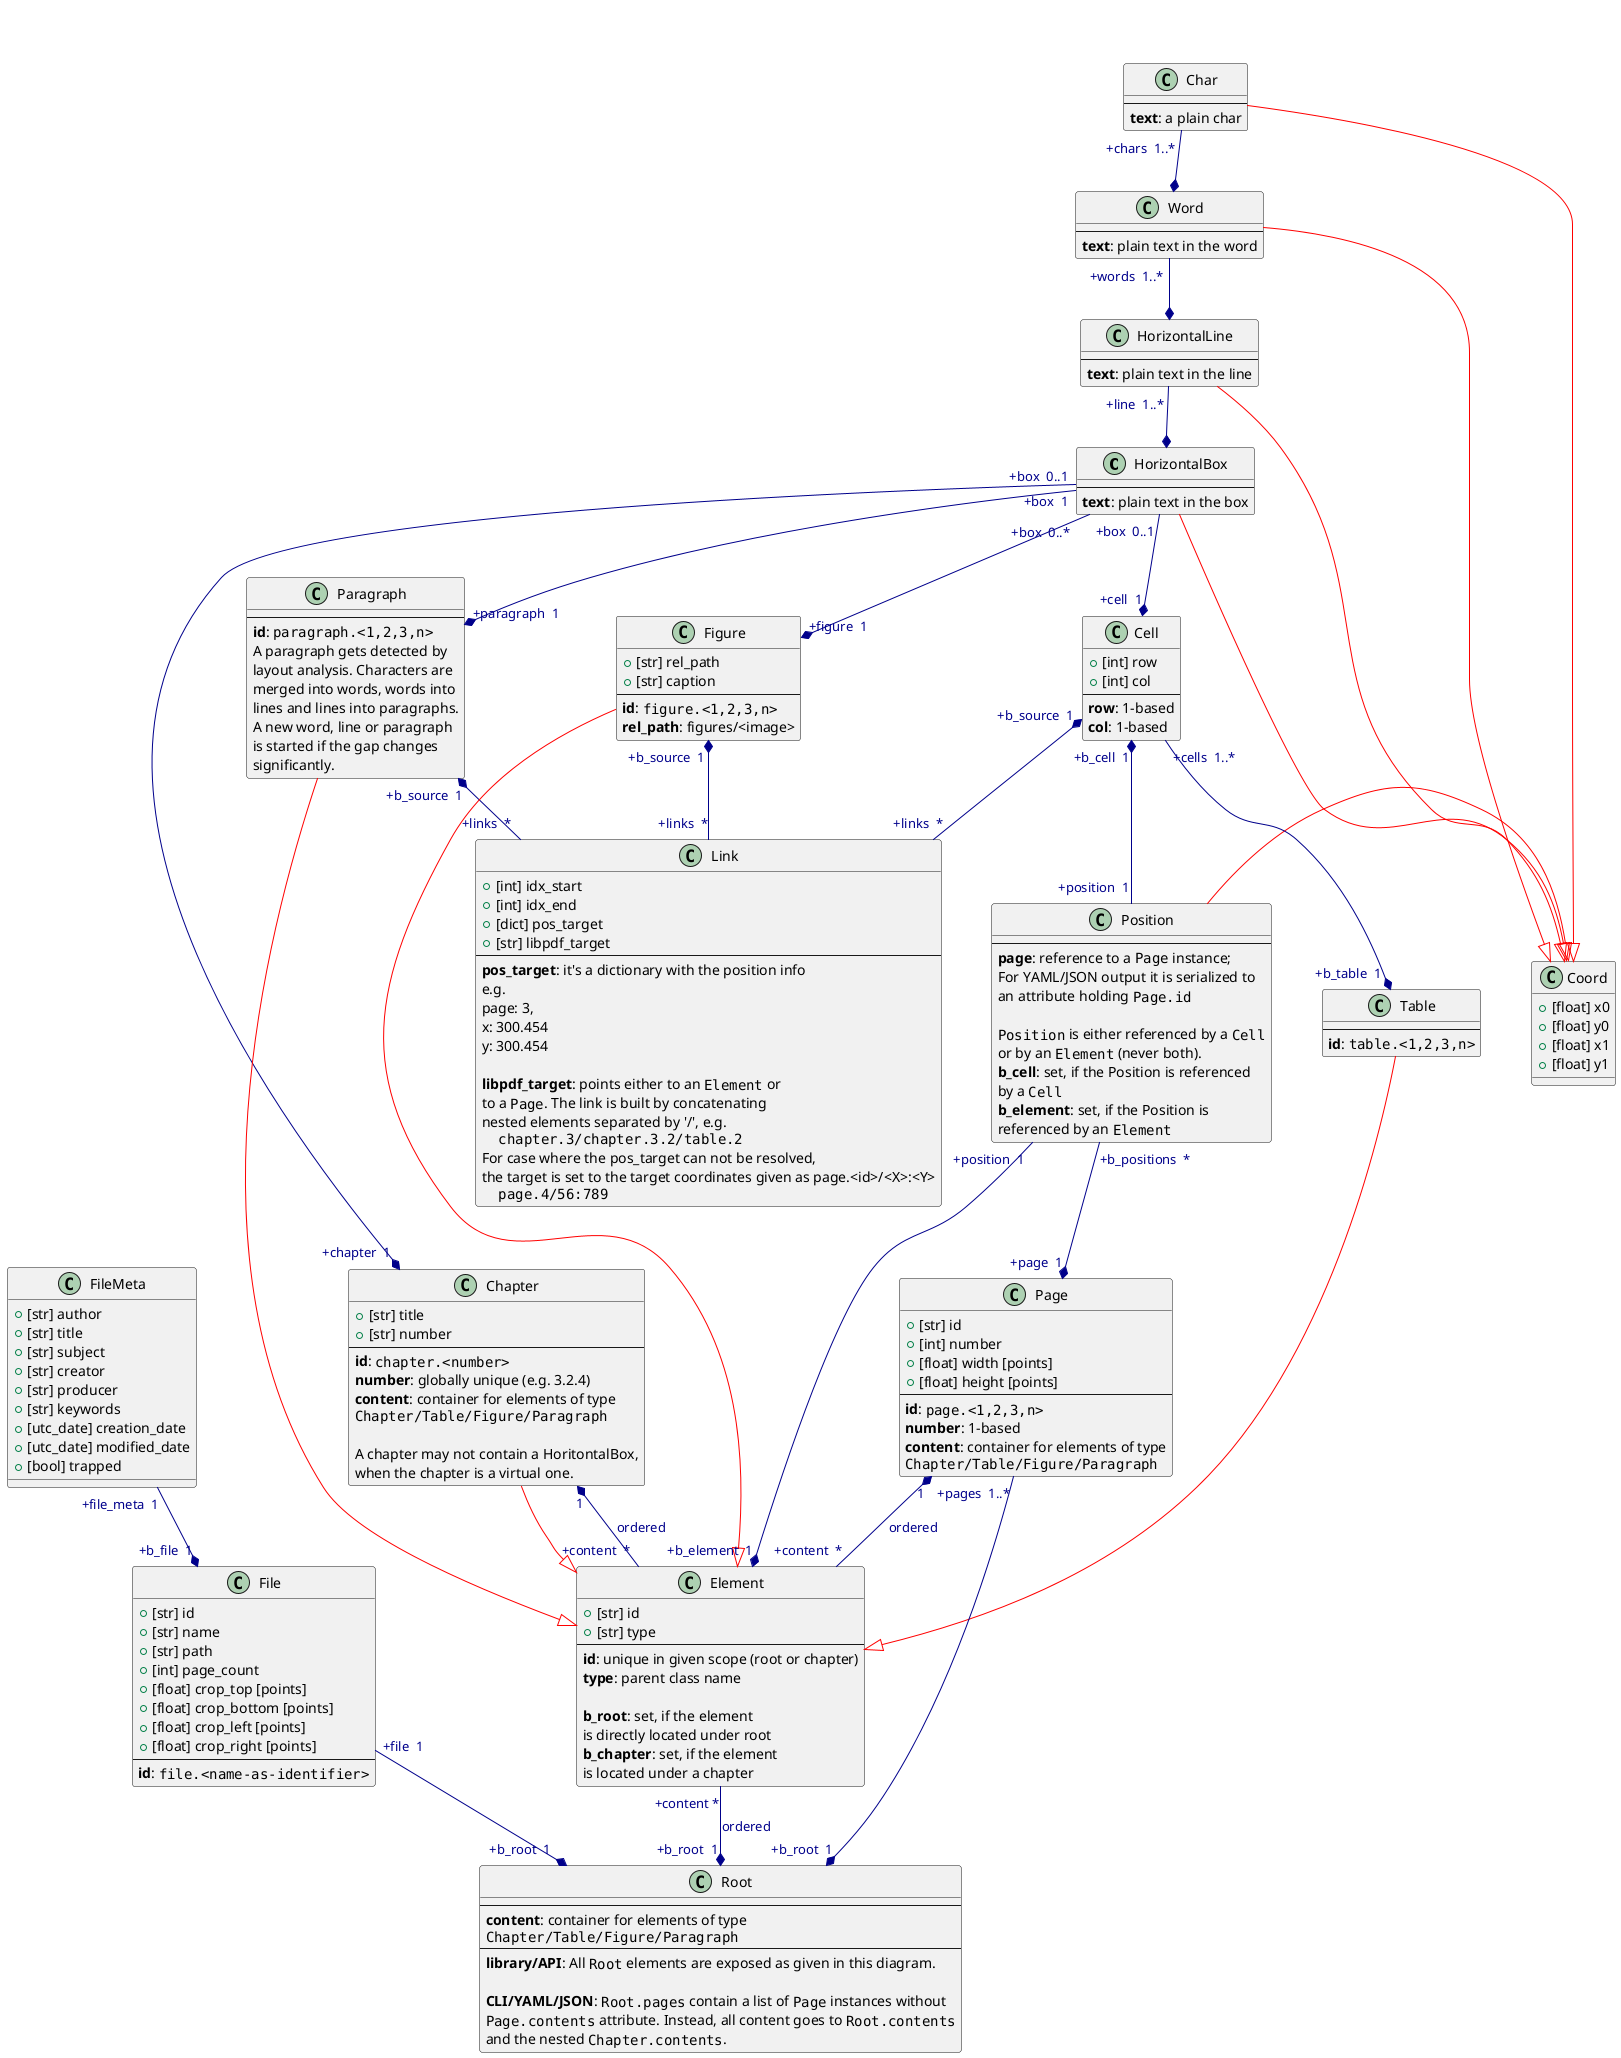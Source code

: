 .. uml::

    @startuml

        skinparam object {
            AttributeFontSize 11
        }

        ' increase distance between nodes
        skinparam nodesep 50

        ' default arrow color and arrow font color
        !define COL_ARROW_DEFAULT darkblue
        skinparam arrowcolor COL_ARROW_DEFAULT
        skinparam arrowfontcolor COL_ARROW_DEFAULT
        skinparam shadowing false

        skinparam package<<Layout>> {
            borderColor Transparent
            backgroundColor Transparent
            fontColor Transparent
            stereotypeFontColor Transparent
        }
        ' color of arrows showing inheritance
        !define COL_DERIVE red

        
        class Root {
        --
        **content**: container for elements of type
        ""Chapter/Table/Figure/Paragraph""
        --
        **library/API**: All ""Root"" elements are exposed as given in this diagram.

        **CLI/YAML/JSON**: ""Root.pages"" contain a list of ""Page"" instances without
        ""Page.contents"" attribute. Instead, all content goes to ""Root.contents""
        and the nested ""Chapter.contents"".
        }

        class Element {
            + [str] id
            + [str] type
            --
            **id**: unique in given scope (root or chapter)
            **type**: parent class name

            **b_root**: set, if the element
            is directly located under root
            **b_chapter**: set, if the element
            is located under a chapter
        }

        class Coord {
            + [float] x0
            + [float] y0
            + [float] x1
            + [float] y1
        }

        class Position {
            --
            **page**: reference to a ""Page"" instance;
            For YAML/JSON output it is serialized to
            an attribute holding ""Page.id""

            ""Position"" is either referenced by a ""Cell""
            or by an ""Element"" (never both).
            **b_cell**: set, if the Position is referenced
            by a ""Cell""
            **b_element**: set, if the Position is
            referenced by an ""Element""
        }

        class File {
            + [str] id
            + [str] name
            + [str] path
            + [int] page_count
            + [float] crop_top [points]
            + [float] crop_bottom [points]
            + [float] crop_left [points]
            + [float] crop_right [points]
            --
            **id**: ""file.<name-as-identifier>""
        }

        class FileMeta {
            + [str] author
            + [str] title
            + [str] subject
            + [str] creator
            + [str] producer
            + [str] keywords
            + [utc_date] creation_date
            + [utc_date] modified_date
            + [bool] trapped
        }

        class Page {
            + [str] id
            + [int] number
            + [float] width [points]
            + [float] height [points]
            --
            **id**: ""page.<1,2,3,n>""
            **number**: 1-based
            **content**: container for elements of type
            ""Chapter/Table/Figure/Paragraph""
        }

        class Link {
            + [int] idx_start
            + [int] idx_end
            + [dict] pos_target
            + [str] libpdf_target
            --
            **pos_target**: it's a dictionary with the position info
            e.g.
                      page: 3,
                      x: 300.454
                      y: 300.454

            **libpdf_target**: points either to an ""Element"" or
            to a ""Page"". The link is built by concatenating
            nested elements separated by '/', e.g.
            ""  chapter.3/chapter.3.2/table.2""
            For case where the pos_target can not be resolved,
            the target is set to the target coordinates given as page.<id>/<X>:<Y>
            ""  page.4/56:789 ""
        }

        class Paragraph {
            --
            **id**: ""paragraph.<1,2,3,n>""
            A paragraph gets detected by
            layout analysis. Characters are
            merged into words, words into
            lines and lines into paragraphs.
            A new word, line or paragraph
            is started if the gap changes
            significantly.
        }

        class Chapter {
            + [str] title
            + [str] number
            --
            **id**: ""chapter.<number>""
            **number**: globally unique (e.g. 3.2.4)
            **content**: container for elements of type
            ""Chapter/Table/Figure/Paragraph""

            A chapter may not contain a HoritontalBox, 
            when the chapter is a virtual one.
        }

        class Cell {
            + [int] row
            + [int] col
            --
            **row**: 1-based
            **col**: 1-based
        }

        class Table {
            --
            **id**: ""table.<1,2,3,n>""
        }

        class Figure {
            + [str] rel_path
            + [str] caption
            --
            **id**: ""figure.<1,2,3,n>""
            **rel_path**: figures/<image>
        }
        package x <<Layout>>{

             class HorizontalBox {
            --
                **text**: plain text in the box
            }

            class HorizontalLine {
                --
                **text**: plain text in the line
            }

            class Word {
                --
                **text**: plain text in the word
            }

            class Char {
                --
                **text**: a plain char
            }
        }
       
        
        Char "+chars  1..*" --*  Word
        Word "+words  1..*" --*  HorizontalLine
        HorizontalLine "+line  1..*" --*  HorizontalBox
        
        HorizontalBox "+box  1" --* "+paragraph  1" Paragraph    
        HorizontalBox "+box  0..1" --* "+cell  1" Cell
        HorizontalBox "+box  0..*" -down-* "+figure  1" Figure
        HorizontalBox "+box  0..1" --* "+chapter  1" Chapter

        Char -[#COL_DERIVE]-|> Coord
        Word -[#COL_DERIVE]-|> Coord
        HorizontalLine -[#COL_DERIVE]-|> Coord
        HorizontalBox -[#COL_DERIVE]-|> Coord

        Position -[#COL_DERIVE]|> Coord

        Paragraph "+b_source  1" *-- "+links  *" Link
        Figure "+b_source  1" *-- "+links  *" Link
        Cell "+b_source  1" *-- "+links  *" Link

        Cell "+cells  1..*" --* "+b_table  1" Table
        Cell "+b_cell  1" *-down- "+position  1" Position

        Table -[#COL_DERIVE]|> Element
        Figure -[#COL_DERIVE]-|> Element
        Chapter -[#COL_DERIVE]-|> Element
        Paragraph -[#COL_DERIVE]|> Element
        
        Chapter "1" *-- "+content  *" Element: ordered
        Page "1" *-- "+content  *" Element: ordered

        ' all root structures derive from Element
        Position "+position  1" --* "+b_element  1" Element
        Element "+content *" --* "+b_root  1" Root: ordered
        File "+file  1" --* "+b_root  1" Root
        Page "+pages  1..*" --* "+b_root  1" Root
        Position "+b_positions  *" --* "+page  1" Page
        FileMeta "+file_meta  1" --* "+b_file  1" File

    @enduml
